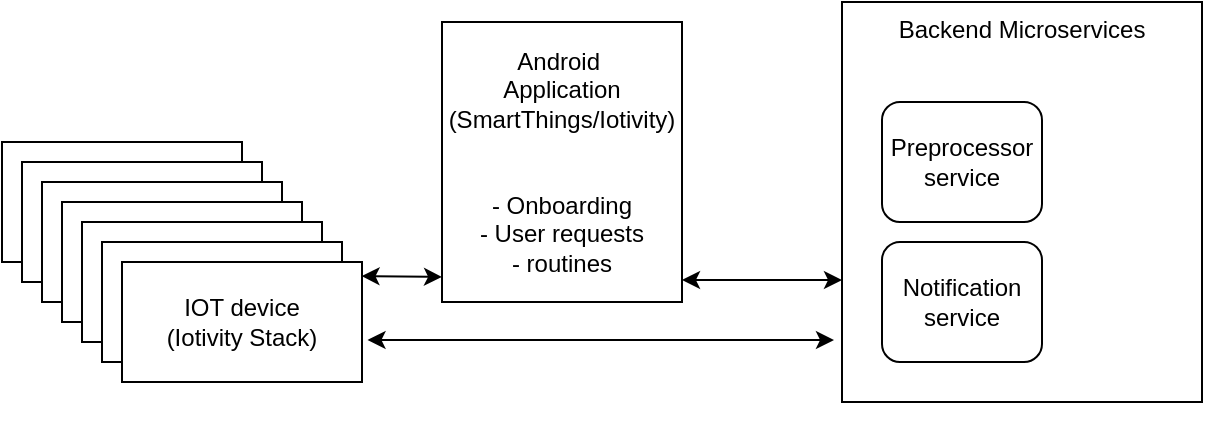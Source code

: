 <mxfile version="24.6.4" type="github">
  <diagram name="Page-1" id="Za8HBbDF54VoFVWuawz_">
    <mxGraphModel dx="1678" dy="686" grid="1" gridSize="10" guides="1" tooltips="1" connect="1" arrows="1" fold="1" page="1" pageScale="1" pageWidth="850" pageHeight="1100" math="0" shadow="0">
      <root>
        <mxCell id="0" />
        <mxCell id="1" parent="0" />
        <mxCell id="0b9LeZnjkzCHZkzWGf1c-1" value="IOT device" style="rounded=0;whiteSpace=wrap;html=1;" vertex="1" parent="1">
          <mxGeometry x="150" y="180" width="120" height="60" as="geometry" />
        </mxCell>
        <mxCell id="0b9LeZnjkzCHZkzWGf1c-2" value="IOT device" style="rounded=0;whiteSpace=wrap;html=1;" vertex="1" parent="1">
          <mxGeometry x="160" y="190" width="120" height="60" as="geometry" />
        </mxCell>
        <mxCell id="0b9LeZnjkzCHZkzWGf1c-3" value="IOT device" style="rounded=0;whiteSpace=wrap;html=1;" vertex="1" parent="1">
          <mxGeometry x="170" y="200" width="120" height="60" as="geometry" />
        </mxCell>
        <mxCell id="0b9LeZnjkzCHZkzWGf1c-4" value="IOT device" style="rounded=0;whiteSpace=wrap;html=1;" vertex="1" parent="1">
          <mxGeometry x="180" y="210" width="120" height="60" as="geometry" />
        </mxCell>
        <mxCell id="0b9LeZnjkzCHZkzWGf1c-5" value="IOT device&lt;div&gt;(Iotivity Stack)&lt;/div&gt;" style="rounded=0;whiteSpace=wrap;html=1;" vertex="1" parent="1">
          <mxGeometry x="190" y="220" width="120" height="60" as="geometry" />
        </mxCell>
        <mxCell id="0b9LeZnjkzCHZkzWGf1c-7" value="Android&amp;nbsp;&lt;div&gt;Application&lt;/div&gt;&lt;div&gt;(SmartThings/Iotivity)&lt;/div&gt;&lt;div&gt;&lt;br&gt;&lt;/div&gt;&lt;div&gt;&lt;br&gt;&lt;/div&gt;&lt;div&gt;- Onboarding&lt;/div&gt;&lt;div&gt;- User requests&lt;/div&gt;&lt;div&gt;- routines&lt;/div&gt;" style="rounded=0;whiteSpace=wrap;html=1;" vertex="1" parent="1">
          <mxGeometry x="370" y="120" width="120" height="140" as="geometry" />
        </mxCell>
        <mxCell id="0b9LeZnjkzCHZkzWGf1c-8" value="Backend Microservices&lt;div&gt;&lt;br&gt;&lt;/div&gt;&lt;div&gt;&lt;br&gt;&lt;/div&gt;&lt;div&gt;&lt;br&gt;&lt;/div&gt;&lt;div&gt;&lt;br&gt;&lt;/div&gt;&lt;div&gt;&lt;br&gt;&lt;/div&gt;&lt;div&gt;&lt;br&gt;&lt;/div&gt;&lt;div&gt;&lt;br&gt;&lt;/div&gt;&lt;div&gt;&lt;br&gt;&lt;/div&gt;&lt;div&gt;&lt;br&gt;&lt;/div&gt;&lt;div&gt;&lt;br&gt;&lt;/div&gt;&lt;div&gt;&lt;br&gt;&lt;/div&gt;&lt;div&gt;&lt;br&gt;&lt;/div&gt;" style="rounded=0;whiteSpace=wrap;html=1;" vertex="1" parent="1">
          <mxGeometry x="570" y="110" width="180" height="200" as="geometry" />
        </mxCell>
        <mxCell id="0b9LeZnjkzCHZkzWGf1c-10" value="" style="endArrow=classic;startArrow=classic;html=1;rounded=0;" edge="1" parent="1">
          <mxGeometry width="50" height="50" relative="1" as="geometry">
            <mxPoint x="490" y="249" as="sourcePoint" />
            <mxPoint x="570" y="249" as="targetPoint" />
          </mxGeometry>
        </mxCell>
        <mxCell id="0b9LeZnjkzCHZkzWGf1c-11" value="" style="endArrow=classic;startArrow=classic;html=1;rounded=0;exitX=0.998;exitY=0.117;exitDx=0;exitDy=0;entryX=0;entryY=0.75;entryDx=0;entryDy=0;exitPerimeter=0;" edge="1" parent="1" source="0b9LeZnjkzCHZkzWGf1c-19">
          <mxGeometry width="50" height="50" relative="1" as="geometry">
            <mxPoint x="320" y="252.5" as="sourcePoint" />
            <mxPoint x="370" y="247.5" as="targetPoint" />
          </mxGeometry>
        </mxCell>
        <mxCell id="0b9LeZnjkzCHZkzWGf1c-13" value="Preprocessor&lt;div&gt;service&lt;/div&gt;" style="rounded=1;whiteSpace=wrap;html=1;" vertex="1" parent="1">
          <mxGeometry x="590" y="160" width="80" height="60" as="geometry" />
        </mxCell>
        <mxCell id="0b9LeZnjkzCHZkzWGf1c-14" value="Notification&lt;div&gt;service&lt;/div&gt;" style="rounded=1;whiteSpace=wrap;html=1;" vertex="1" parent="1">
          <mxGeometry x="590" y="230" width="80" height="60" as="geometry" />
        </mxCell>
        <mxCell id="0b9LeZnjkzCHZkzWGf1c-16" value="" style="endArrow=classic;startArrow=classic;html=1;rounded=0;exitX=1.023;exitY=0.65;exitDx=0;exitDy=0;exitPerimeter=0;" edge="1" parent="1" source="0b9LeZnjkzCHZkzWGf1c-19">
          <mxGeometry width="50" height="50" relative="1" as="geometry">
            <mxPoint x="250" y="310" as="sourcePoint" />
            <mxPoint x="566" y="279" as="targetPoint" />
          </mxGeometry>
        </mxCell>
        <mxCell id="0b9LeZnjkzCHZkzWGf1c-18" value="IOT device&lt;div&gt;(Iotivity Stack)&lt;/div&gt;" style="rounded=0;whiteSpace=wrap;html=1;" vertex="1" parent="1">
          <mxGeometry x="200" y="230" width="120" height="60" as="geometry" />
        </mxCell>
        <mxCell id="0b9LeZnjkzCHZkzWGf1c-19" value="IOT device&lt;div&gt;(Iotivity Stack)&lt;/div&gt;" style="rounded=0;whiteSpace=wrap;html=1;" vertex="1" parent="1">
          <mxGeometry x="210" y="240" width="120" height="60" as="geometry" />
        </mxCell>
        <mxCell id="0b9LeZnjkzCHZkzWGf1c-20" style="edgeStyle=orthogonalEdgeStyle;rounded=0;orthogonalLoop=1;jettySize=auto;html=1;exitX=0.5;exitY=1;exitDx=0;exitDy=0;" edge="1" parent="1" source="0b9LeZnjkzCHZkzWGf1c-8" target="0b9LeZnjkzCHZkzWGf1c-8">
          <mxGeometry relative="1" as="geometry" />
        </mxCell>
      </root>
    </mxGraphModel>
  </diagram>
</mxfile>
